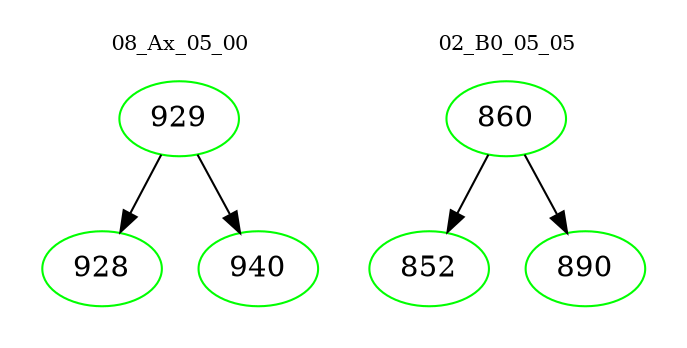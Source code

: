 digraph{
subgraph cluster_0 {
color = white
label = "08_Ax_05_00";
fontsize=10;
T0_929 [label="929", color="green"]
T0_929 -> T0_928 [color="black"]
T0_928 [label="928", color="green"]
T0_929 -> T0_940 [color="black"]
T0_940 [label="940", color="green"]
}
subgraph cluster_1 {
color = white
label = "02_B0_05_05";
fontsize=10;
T1_860 [label="860", color="green"]
T1_860 -> T1_852 [color="black"]
T1_852 [label="852", color="green"]
T1_860 -> T1_890 [color="black"]
T1_890 [label="890", color="green"]
}
}
